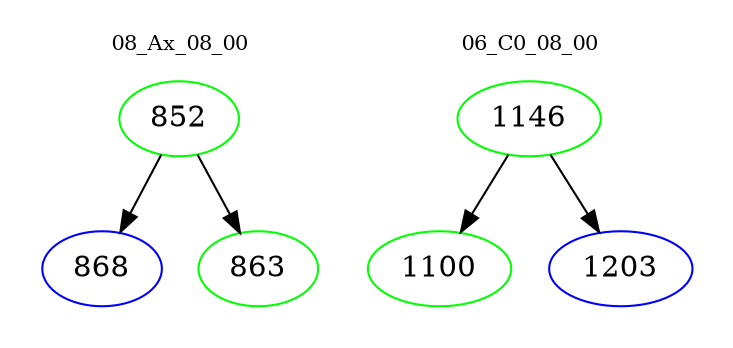 digraph{
subgraph cluster_0 {
color = white
label = "08_Ax_08_00";
fontsize=10;
T0_852 [label="852", color="green"]
T0_852 -> T0_868 [color="black"]
T0_868 [label="868", color="blue"]
T0_852 -> T0_863 [color="black"]
T0_863 [label="863", color="green"]
}
subgraph cluster_1 {
color = white
label = "06_C0_08_00";
fontsize=10;
T1_1146 [label="1146", color="green"]
T1_1146 -> T1_1100 [color="black"]
T1_1100 [label="1100", color="green"]
T1_1146 -> T1_1203 [color="black"]
T1_1203 [label="1203", color="blue"]
}
}
